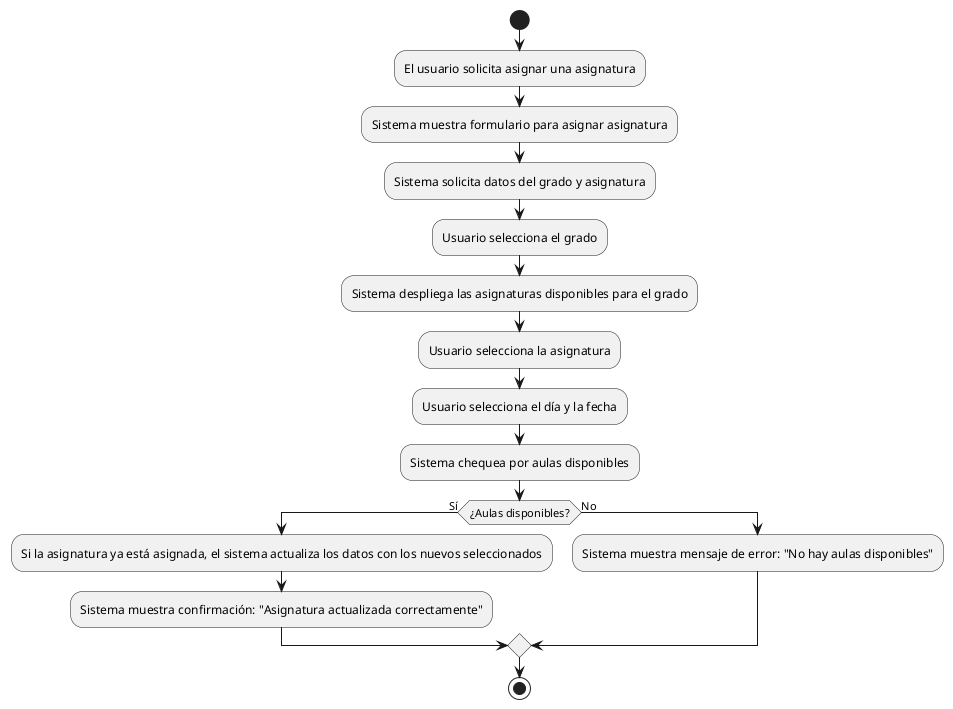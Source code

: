 @startuml
start
:El usuario solicita asignar una asignatura;
:Sistema muestra formulario para asignar asignatura;
:Sistema solicita datos del grado y asignatura;
:Usuario selecciona el grado;
:Sistema despliega las asignaturas disponibles para el grado;
:Usuario selecciona la asignatura;
:Usuario selecciona el día y la fecha;
:Sistema chequea por aulas disponibles;
if (¿Aulas disponibles?) then (Sí)
  :Si la asignatura ya está asignada, el sistema actualiza los datos con los nuevos seleccionados;
  :Sistema muestra confirmación: "Asignatura actualizada correctamente";
else (No)
  :Sistema muestra mensaje de error: "No hay aulas disponibles";
endif
stop
@enduml

